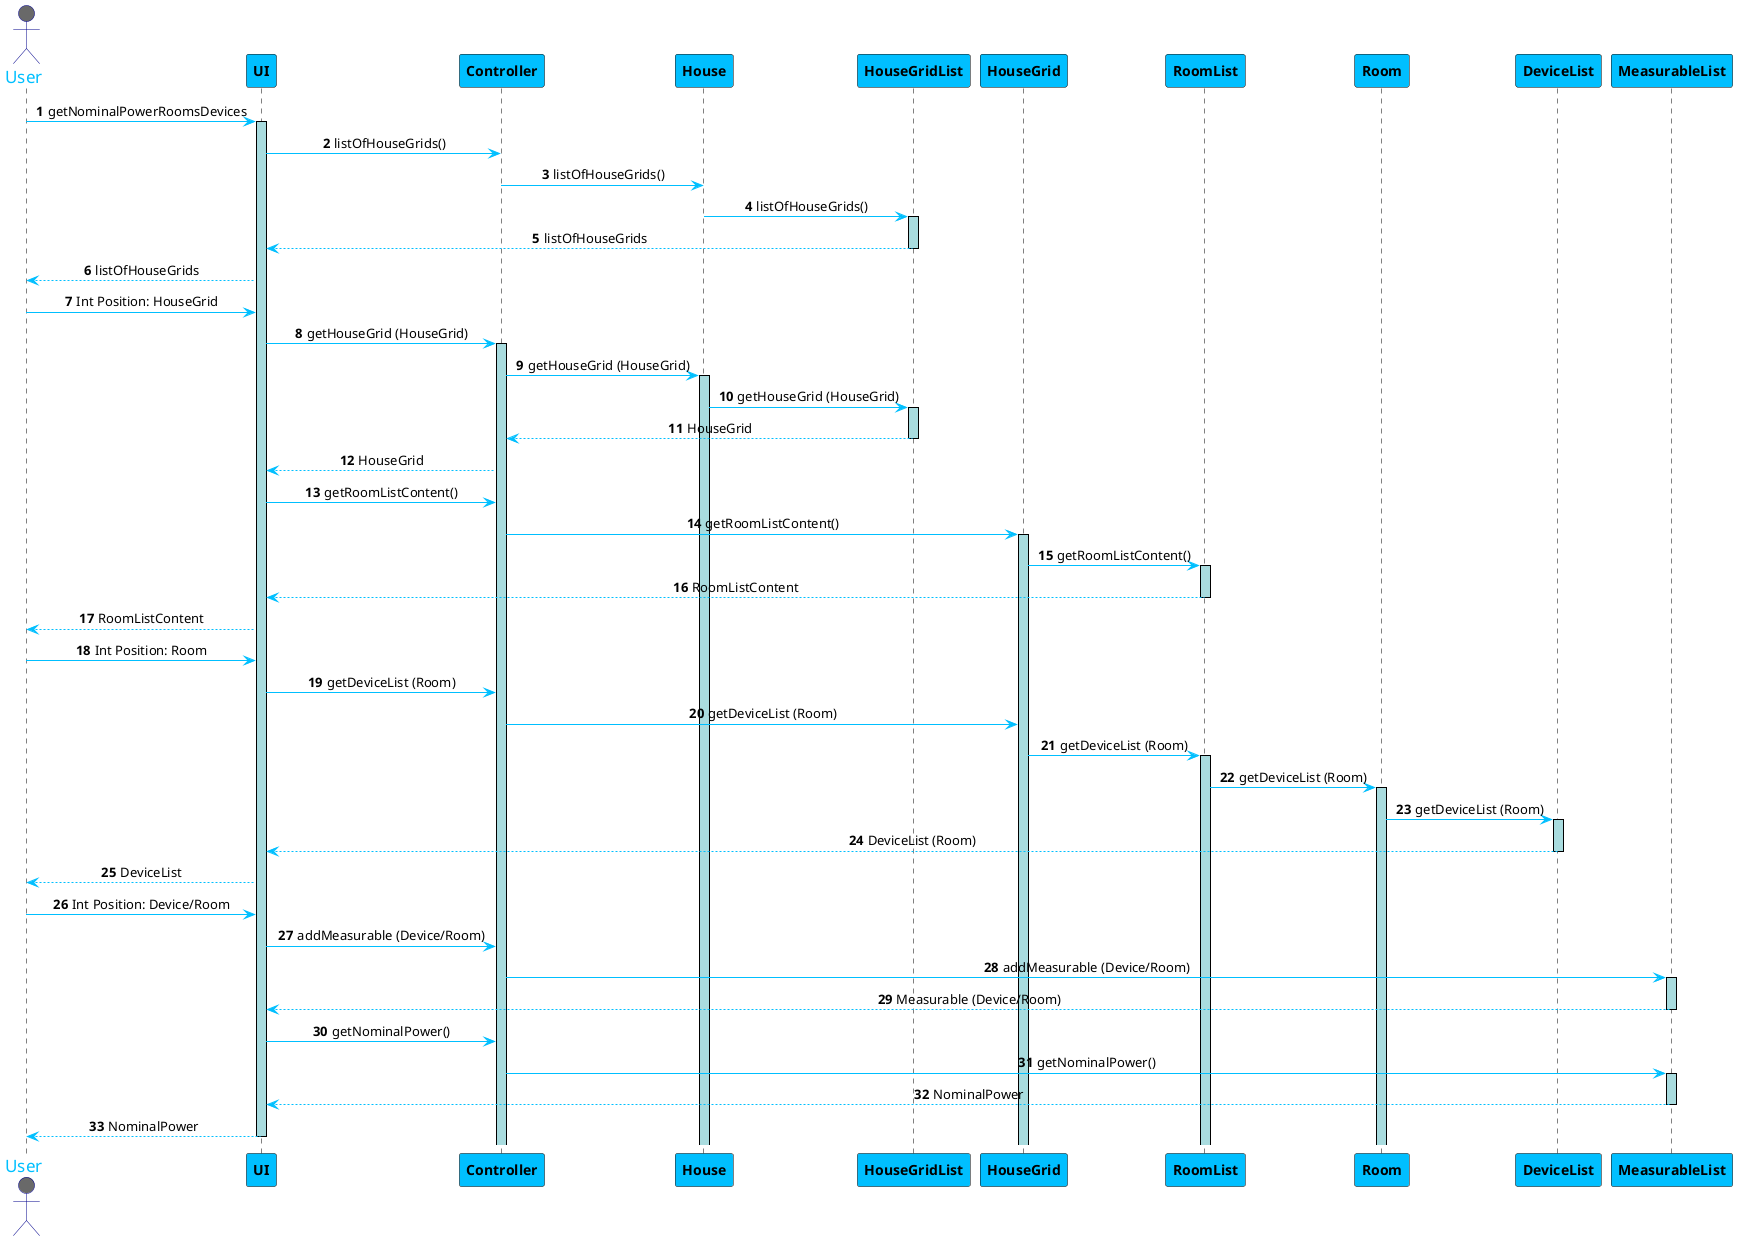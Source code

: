 @startuml
skinparam sequenceMessageAlign center
skinparam sequence {
	ArrowColor DeepSkyBlue
	ActorBorderColor DarkBlue
	LifeLineBorderColor black
	LifeLineBackgroundColor #A9DCDF

	ParticipantBorderColor Black
	ParticipantBackgroundColor DeepSkyBlue
	ParticipantFontStyle Bold

	ActorBackgroundColor DimGrey
	ActorFontColor DeepSkyBlue
	ActorFontSize 17
	ActorFontName Aapex
}

autonumber
actor User
User -> UI: getNominalPowerRoomsDevices
activate UI
UI -> Controller: listOfHouseGrids()

Controller -> House: listOfHouseGrids()
House -> HouseGridList: listOfHouseGrids()
activate HouseGridList
UI <-- HouseGridList: listOfHouseGrids
deactivate HouseGridList
User <-- UI: listOfHouseGrids
User -> UI: Int Position: HouseGrid
UI -> Controller: getHouseGrid (HouseGrid)
activate Controller
Controller -> House: getHouseGrid (HouseGrid)
activate House
House -> HouseGridList: getHouseGrid (HouseGrid)
activate HouseGridList
Controller <-- HouseGridList: HouseGrid
deactivate HouseGridList
UI <-- Controller: HouseGrid
UI -> Controller: getRoomListContent()
Controller -> HouseGrid: getRoomListContent()
activate HouseGrid
HouseGrid -> RoomList: getRoomListContent()
activate RoomList
UI <-- RoomList: RoomListContent
deactivate RoomList
User <-- UI: RoomListContent
User -> UI: Int Position: Room
UI -> Controller: getDeviceList (Room)
Controller -> HouseGrid: getDeviceList (Room)
HouseGrid -> RoomList: getDeviceList (Room)
activate RoomList
RoomList -> Room: getDeviceList (Room)
activate Room
Room -> DeviceList: getDeviceList (Room)
activate DeviceList
UI <-- DeviceList: DeviceList (Room)
deactivate DeviceList
User <-- UI: DeviceList
User -> UI: Int Position: Device/Room
UI -> Controller: addMeasurable (Device/Room)
Controller -> MeasurableList: addMeasurable (Device/Room)
activate MeasurableList
UI <-- MeasurableList: Measurable (Device/Room)
deactivate MeasurableList
UI -> Controller:  getNominalPower()
Controller -> MeasurableList: getNominalPower()
activate MeasurableList
UI <-- MeasurableList: NominalPower
deactivate MeasurableList
User <-- UI: NominalPower
deactivate UI
@enduml
